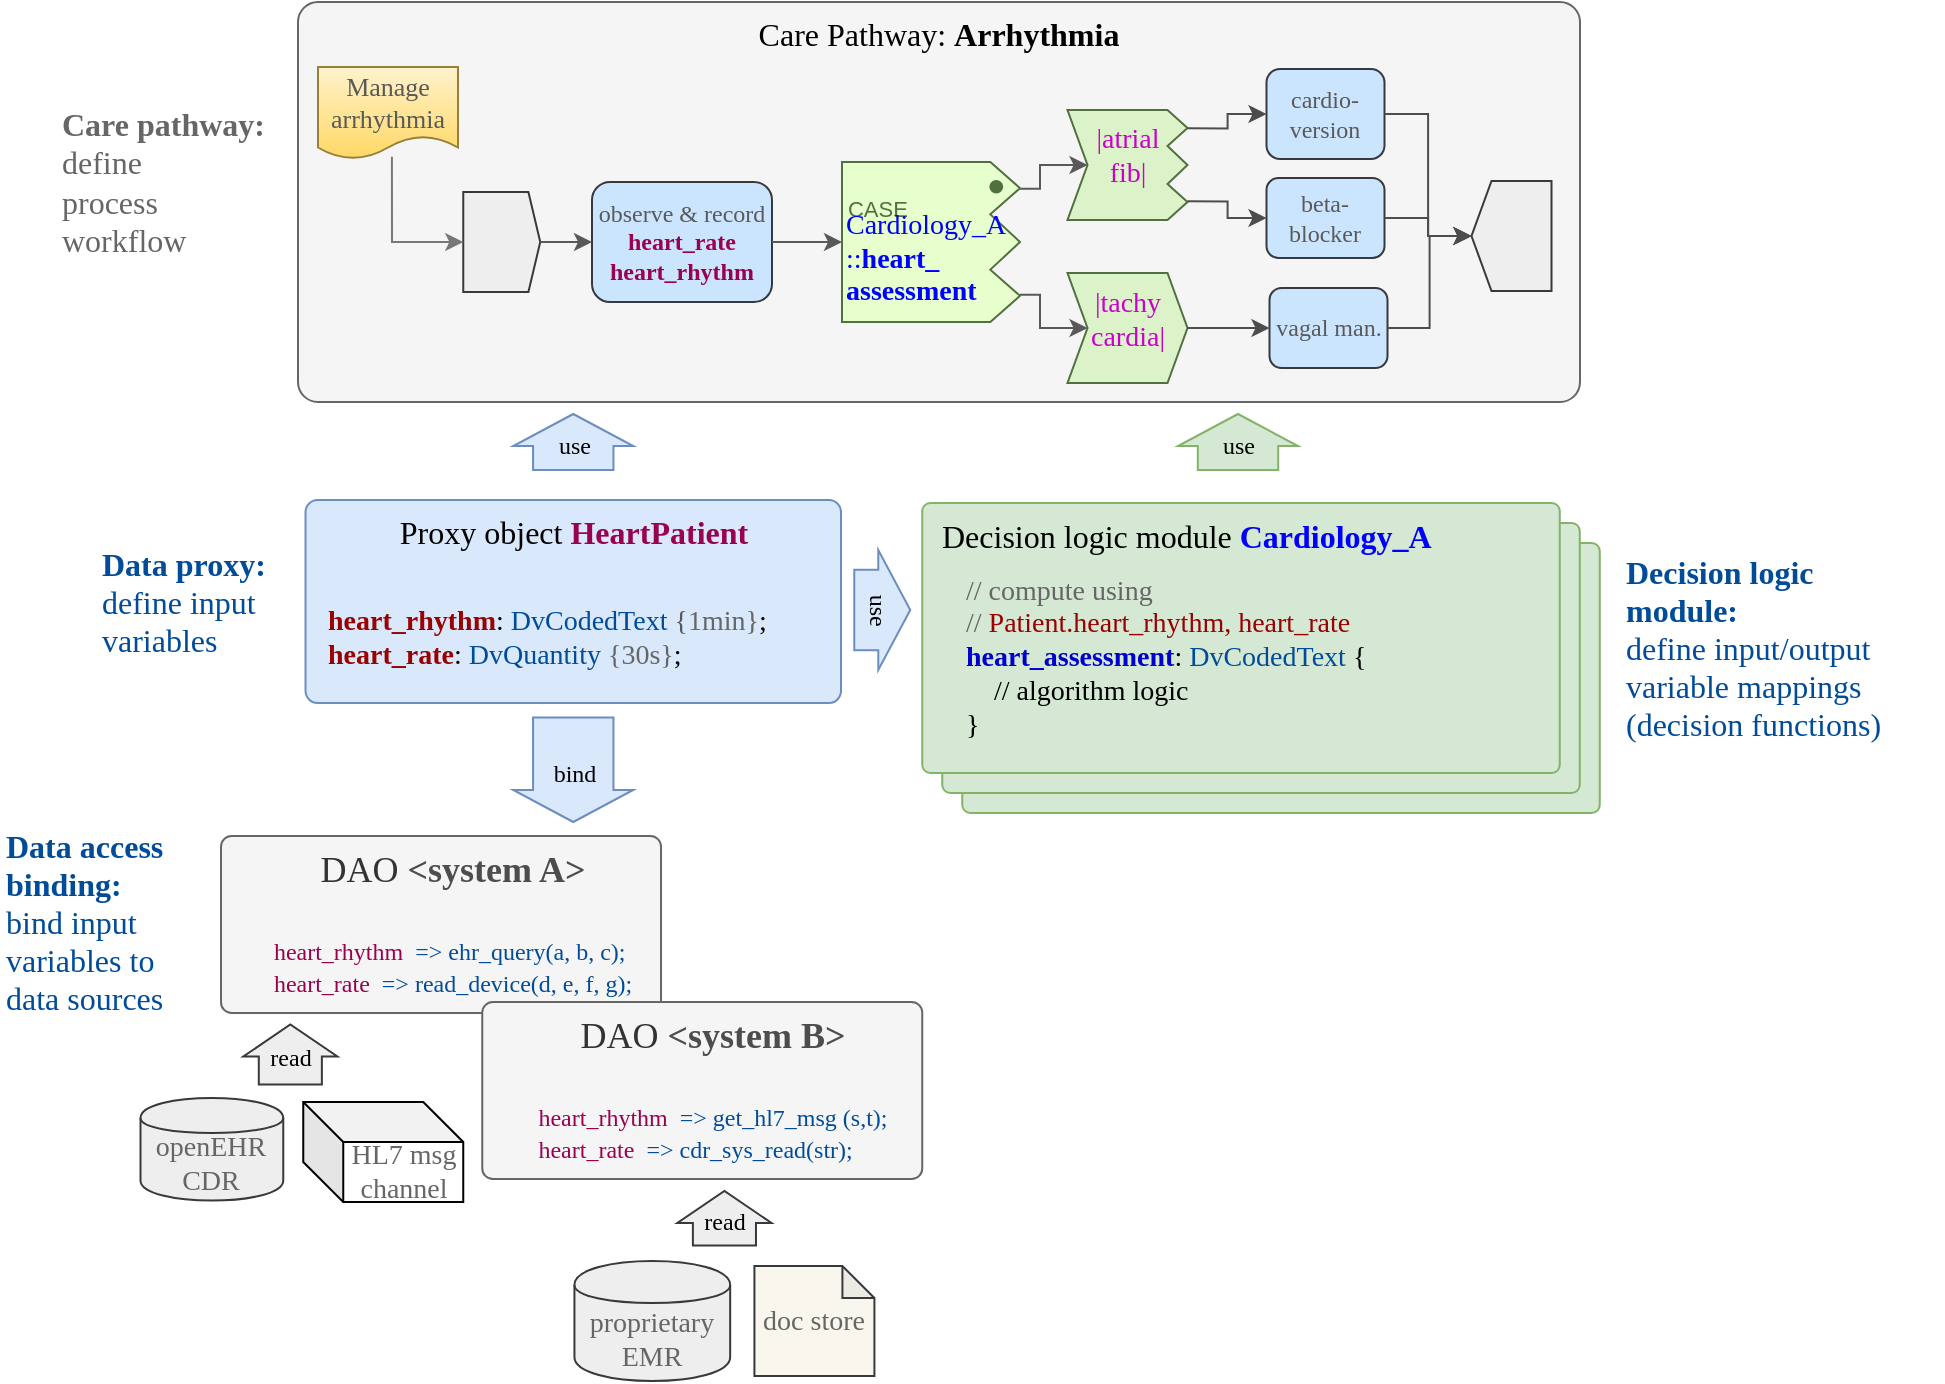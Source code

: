 <mxfile version="12.6.5" type="device"><diagram id="-mjmxiD4SZ3i_Z-_ZSI0" name="Page-1"><mxGraphModel dx="1368" dy="816" grid="1" gridSize="10" guides="1" tooltips="1" connect="1" arrows="1" fold="1" page="1" pageScale="1" pageWidth="1169" pageHeight="827" math="0" shadow="0"><root><mxCell id="0"/><mxCell id="1" parent="0"/><mxCell id="16MvoikH8xTGFlD27zRF-4" value="&lt;div style=&quot;text-align: center ; font-size: 18px&quot;&gt;&lt;br&gt;&lt;/div&gt;" style="rounded=1;whiteSpace=wrap;html=1;fontSize=18;arcSize=3;verticalAlign=top;fillColor=#d5e8d4;strokeColor=#82b366;align=left;spacingLeft=8;fontFamily=Tahoma;" parent="1" vertex="1"><mxGeometry x="600.13" y="310.5" width="318.75" height="135" as="geometry"/></mxCell><mxCell id="16MvoikH8xTGFlD27zRF-3" value="&lt;div style=&quot;text-align: center ; font-size: 18px&quot;&gt;&lt;br&gt;&lt;/div&gt;" style="rounded=1;whiteSpace=wrap;html=1;fontSize=18;arcSize=3;verticalAlign=top;fillColor=#d5e8d4;strokeColor=#82b366;align=left;spacingLeft=8;fontFamily=Tahoma;" parent="1" vertex="1"><mxGeometry x="590.13" y="300.5" width="318.75" height="135" as="geometry"/></mxCell><mxCell id="RvP3062w9t06JpOHgTbH-61" value="Proxy object&amp;nbsp;&lt;font color=&quot;#99004d&quot; style=&quot;font-size: 16px&quot;&gt;&lt;b style=&quot;font-size: 16px&quot;&gt;HeartPatient&lt;/b&gt;&lt;/font&gt;" style="rounded=1;whiteSpace=wrap;html=1;fontSize=16;arcSize=6;verticalAlign=top;fillColor=#dae8fc;strokeColor=#6c8ebf;fontFamily=Tahoma;" parent="1" vertex="1"><mxGeometry x="271.755" y="289" width="267.75" height="101.5" as="geometry"/></mxCell><mxCell id="RvP3062w9t06JpOHgTbH-71" value="&lt;div style=&quot;text-align: center ; font-size: 16px&quot;&gt;Decision logic module&amp;nbsp;&lt;b style=&quot;font-size: 16px&quot;&gt;&lt;font color=&quot;#0000ff&quot; style=&quot;font-size: 16px&quot;&gt;Cardiology_A&lt;/font&gt;&lt;/b&gt;&lt;/div&gt;&lt;font color=&quot;#595959&quot; style=&quot;font-size: 16px&quot;&gt;&lt;div style=&quot;text-align: center ; font-size: 16px&quot;&gt;&lt;span style=&quot;font-size: 16px&quot;&gt;&amp;nbsp; &amp;nbsp; &amp;nbsp; &amp;nbsp; &amp;nbsp;&lt;/span&gt;&lt;span style=&quot;font-size: 16px&quot;&gt;&amp;nbsp; &amp;nbsp; &amp;nbsp; &amp;nbsp;&lt;/span&gt;&lt;/div&gt;&lt;/font&gt;" style="rounded=1;whiteSpace=wrap;html=1;fontSize=16;arcSize=3;verticalAlign=top;fillColor=#d5e8d4;strokeColor=#82b366;align=left;spacingLeft=8;fontFamily=Tahoma;" parent="1" vertex="1"><mxGeometry x="580.13" y="290.5" width="318.75" height="135" as="geometry"/></mxCell><mxCell id="dO6ojmiXCGP0qlEIDVPj-18" value="DAO&amp;nbsp;&lt;b&gt;&lt;font color=&quot;#4d4d4d&quot;&gt;&amp;lt;system A&amp;gt;&lt;/font&gt;&lt;/b&gt;&lt;br&gt;&lt;font style=&quot;font-size: 14px&quot;&gt;&lt;br&gt;&lt;div style=&quot;text-align: left&quot;&gt;&lt;font color=&quot;#99004d&quot; style=&quot;font-size: 12px ; color: rgb(153 , 0 , 77)&quot;&gt;heart_rhythm&lt;/font&gt;&lt;font color=&quot;#004c99&quot; style=&quot;font-size: 12px&quot;&gt;&amp;nbsp;&lt;/font&gt;&lt;font color=&quot;#004c99&quot; style=&quot;font-size: 12px&quot;&gt;&amp;nbsp;&lt;/font&gt;&lt;font color=&quot;#004c99&quot; style=&quot;font-size: 12px&quot;&gt;=&amp;gt; ehr_query(a, b, c);&lt;/font&gt;&lt;br&gt;&lt;/div&gt;&lt;/font&gt;&lt;span style=&quot;color: rgb(153 , 0 , 77) ; font-size: 12px&quot;&gt;&lt;div style=&quot;text-align: left&quot;&gt;&lt;span&gt;heart_rate&amp;nbsp;&lt;/span&gt;&lt;font color=&quot;#004c99&quot;&gt;&amp;nbsp;&lt;/font&gt;&lt;font color=&quot;#004c99&quot;&gt;=&amp;gt; read_device(d, e, f, g);&lt;/font&gt;&lt;/div&gt;&lt;/span&gt;&lt;span style=&quot;color: rgb(153 , 0 , 77) ; font-size: 12px&quot;&gt;&lt;div style=&quot;text-align: left&quot;&gt;&lt;br&gt;&lt;/div&gt;&lt;/span&gt;" style="rounded=1;whiteSpace=wrap;html=1;fontSize=18;arcSize=6;verticalAlign=top;fillColor=#f5f5f5;strokeColor=#666666;spacingLeft=11;fontFamily=Tahoma;fontColor=#333333;" parent="1" vertex="1"><mxGeometry x="229.51" y="457" width="220" height="88.5" as="geometry"/></mxCell><mxCell id="16MvoikH8xTGFlD27zRF-5" value="&lt;b&gt;Decision logic &lt;br&gt;module:&lt;/b&gt;&lt;br&gt;define input/output&amp;nbsp;&lt;br style=&quot;font-size: 16px&quot;&gt;variable mappings &lt;br style=&quot;font-size: 16px&quot;&gt;(decision functions)" style="text;html=1;align=left;verticalAlign=middle;resizable=0;points=[];autosize=1;fontSize=16;fontColor=#004C99;fontFamily=Tahoma;" parent="1" vertex="1"><mxGeometry x="930" y="313" width="160" height="100" as="geometry"/></mxCell><mxCell id="16MvoikH8xTGFlD27zRF-6" value="&lt;b&gt;Data proxy:&lt;/b&gt;&lt;br&gt;define input &lt;br&gt;variables" style="text;html=1;align=left;verticalAlign=middle;resizable=0;points=[];autosize=1;fontSize=16;fontColor=#004C99;fontFamily=Tahoma;" parent="1" vertex="1"><mxGeometry x="168" y="309.75" width="110" height="60" as="geometry"/></mxCell><mxCell id="16MvoikH8xTGFlD27zRF-7" value="&lt;b&gt;Data access &lt;br&gt;binding:&lt;/b&gt;&lt;br&gt;bind input &lt;br&gt;variables to&lt;br&gt;data sources" style="text;html=1;align=left;verticalAlign=middle;resizable=0;points=[];autosize=1;fontSize=16;fontColor=#004C99;fontFamily=Tahoma;" parent="1" vertex="1"><mxGeometry x="119.51" y="450" width="110" height="100" as="geometry"/></mxCell><mxCell id="16MvoikH8xTGFlD27zRF-8" value="&lt;font style=&quot;font-size: 12px&quot;&gt;use&lt;/font&gt;" style="html=1;shadow=0;dashed=0;align=center;verticalAlign=middle;shape=mxgraph.arrows2.arrow;dy=0.33;dx=16;direction=south;notch=0;fontSize=18;fillColor=#d5e8d4;strokeColor=#82b366;flipV=1;fontFamily=Tahoma;" parent="1" vertex="1"><mxGeometry x="708.005" y="246" width="60" height="28" as="geometry"/></mxCell><mxCell id="16MvoikH8xTGFlD27zRF-10" value="&lt;font style=&quot;font-size: 12px&quot;&gt;bind&lt;/font&gt;" style="html=1;shadow=0;dashed=0;align=center;verticalAlign=middle;shape=mxgraph.arrows2.arrow;dy=0.33;dx=16;direction=south;notch=0;fontSize=18;fillColor=#dae8fc;strokeColor=#6c8ebf;flipV=0;fontFamily=Tahoma;" parent="1" vertex="1"><mxGeometry x="375.63" y="397.75" width="60" height="52.25" as="geometry"/></mxCell><mxCell id="16MvoikH8xTGFlD27zRF-11" value="DAO&amp;nbsp;&lt;b&gt;&lt;font color=&quot;#4d4d4d&quot;&gt;&amp;lt;system B&amp;gt;&lt;/font&gt;&lt;/b&gt;&lt;br&gt;&lt;font style=&quot;font-size: 14px&quot;&gt;&lt;br&gt;&lt;div style=&quot;text-align: left&quot;&gt;&lt;font color=&quot;#99004d&quot; style=&quot;font-size: 12px ; color: rgb(153 , 0 , 77)&quot;&gt;heart_rhythm&lt;/font&gt;&lt;font color=&quot;#004c99&quot; style=&quot;font-size: 12px&quot;&gt;&amp;nbsp;&lt;/font&gt;&lt;font color=&quot;#004c99&quot; style=&quot;font-size: 12px&quot;&gt;&amp;nbsp;&lt;/font&gt;&lt;font color=&quot;#004c99&quot; style=&quot;font-size: 12px&quot;&gt;=&amp;gt; get_hl7_msg (s,t);&lt;/font&gt;&lt;br&gt;&lt;/div&gt;&lt;/font&gt;&lt;span style=&quot;color: rgb(153 , 0 , 77) ; font-size: 12px&quot;&gt;&lt;div style=&quot;text-align: left&quot;&gt;&lt;span&gt;heart_rate&amp;nbsp;&lt;/span&gt;&lt;font color=&quot;#004c99&quot;&gt;&amp;nbsp;&lt;/font&gt;&lt;font color=&quot;#004c99&quot;&gt;=&amp;gt; cdr_sys_read(str);&lt;/font&gt;&lt;/div&gt;&lt;/span&gt;&lt;span style=&quot;color: rgb(153 , 0 , 77) ; font-size: 12px&quot;&gt;&lt;div style=&quot;text-align: left&quot;&gt;&lt;br&gt;&lt;/div&gt;&lt;/span&gt;" style="rounded=1;whiteSpace=wrap;html=1;fontSize=18;arcSize=6;verticalAlign=top;fillColor=#f5f5f5;strokeColor=#666666;spacingLeft=11;fontFamily=Tahoma;fontColor=#333333;" parent="1" vertex="1"><mxGeometry x="360.13" y="540" width="220" height="88.5" as="geometry"/></mxCell><mxCell id="16MvoikH8xTGFlD27zRF-13" value="openEHR CDR" style="shape=cylinder;whiteSpace=wrap;html=1;boundedLbl=1;backgroundOutline=1;fontSize=14;fillColor=#eeeeee;strokeColor=#36393d;fontColor=#666666;fontFamily=Tahoma;" parent="1" vertex="1"><mxGeometry x="189.25" y="588" width="71.38" height="51.25" as="geometry"/></mxCell><mxCell id="16MvoikH8xTGFlD27zRF-15" value="HL7 msg channel" style="shape=cube;whiteSpace=wrap;html=1;boundedLbl=1;backgroundOutline=1;darkOpacity=0.05;darkOpacity2=0.1;fontSize=14;fontColor=#666666;fontFamily=Tahoma;" parent="1" vertex="1"><mxGeometry x="270.63" y="590" width="80" height="50" as="geometry"/></mxCell><mxCell id="16MvoikH8xTGFlD27zRF-16" value="proprietary EMR" style="shape=cylinder;whiteSpace=wrap;html=1;boundedLbl=1;backgroundOutline=1;fontSize=14;fillColor=#eeeeee;strokeColor=#36393d;fontColor=#666666;fontFamily=Tahoma;" parent="1" vertex="1"><mxGeometry x="406.22" y="669.5" width="77.87" height="60" as="geometry"/></mxCell><mxCell id="16MvoikH8xTGFlD27zRF-17" value="doc store" style="shape=note;whiteSpace=wrap;html=1;backgroundOutline=1;darkOpacity=0.05;fontSize=14;size=16;fillColor=#f9f7ed;strokeColor=#36393d;fontColor=#666666;fontFamily=Tahoma;" parent="1" vertex="1"><mxGeometry x="496.21" y="672" width="60" height="55" as="geometry"/></mxCell><mxCell id="16MvoikH8xTGFlD27zRF-20" value="&lt;b&gt;Care pathway:&lt;/b&gt;&lt;br&gt;define &lt;br&gt;process&lt;br&gt;workflow" style="text;html=1;align=left;verticalAlign=middle;resizable=0;points=[];autosize=1;fontSize=16;fontColor=#666666;fontFamily=Tahoma;" parent="1" vertex="1"><mxGeometry x="148" y="90" width="130" height="80" as="geometry"/></mxCell><mxCell id="16MvoikH8xTGFlD27zRF-21" value="&lt;font style=&quot;font-size: 12px&quot;&gt;read&lt;/font&gt;" style="html=1;shadow=0;dashed=0;align=center;verticalAlign=middle;shape=mxgraph.arrows2.arrow;dy=0.33;dx=16;direction=south;notch=0;fontSize=18;fillColor=#eeeeee;strokeColor=#36393d;flipV=1;fontFamily=Tahoma;" parent="1" vertex="1"><mxGeometry x="240.63" y="551.25" width="47.07" height="30" as="geometry"/></mxCell><mxCell id="16MvoikH8xTGFlD27zRF-22" value="&lt;font style=&quot;font-size: 12px&quot;&gt;read&lt;/font&gt;" style="html=1;shadow=0;dashed=0;align=center;verticalAlign=middle;shape=mxgraph.arrows2.arrow;dy=0.33;dx=16;direction=south;notch=0;fontSize=18;fillColor=#eeeeee;strokeColor=#36393d;flipV=1;fontFamily=Tahoma;" parent="1" vertex="1"><mxGeometry x="457.68" y="634.5" width="47.07" height="27.25" as="geometry"/></mxCell><mxCell id="RvP3062w9t06JpOHgTbH-34" value="&lt;font color=&quot;#000000&quot; style=&quot;font-size: 16px;&quot;&gt;Care Pathway: &lt;b style=&quot;font-size: 16px;&quot;&gt;Arrhythmia&lt;/b&gt;&lt;/font&gt;" style="rounded=1;whiteSpace=wrap;html=1;fontSize=16;arcSize=5;fillColor=#f5f5f5;strokeColor=#666666;verticalAlign=top;fontColor=#333333;fontFamily=Tahoma;" parent="1" vertex="1"><mxGeometry x="268" y="40" width="641" height="200" as="geometry"/></mxCell><mxCell id="RvP3062w9t06JpOHgTbH-6" value="observe &amp;amp; record&lt;br&gt;&lt;b style=&quot;color: rgb(0, 0, 0); text-align: left;&quot;&gt;&lt;font color=&quot;#99004d&quot;&gt;heart_rate&lt;/font&gt;&lt;/b&gt;&lt;b&gt;&lt;font color=&quot;#99004d&quot;&gt;&lt;br&gt;&lt;/font&gt;&lt;/b&gt;&lt;b&gt;&lt;font color=&quot;#99004d&quot;&gt;heart_rhythm&lt;/font&gt;&lt;br&gt;&lt;/b&gt;" style="shape=ext;rounded=1;html=1;whiteSpace=wrap;shadow=0;glass=0;comic=0;labelBackgroundColor=none;strokeColor=#36393d;strokeWidth=1;fillColor=#cce5ff;fontFamily=Tahoma;fontSize=12;align=center;fontColor=#595959;" parent="1" vertex="1"><mxGeometry x="415" y="130" width="90" height="60" as="geometry"/></mxCell><mxCell id="RvP3062w9t06JpOHgTbH-7" value="" style="endArrow=classic;html=1;labelBackgroundColor=none;strokeColor=#595959;strokeWidth=1;fontFamily=Tahoma;fontSize=14;fontColor=#525252;entryX=0;entryY=0.5;exitX=1;exitY=0.5;fillColor=#f5f5f5;gradientColor=#b3b3b3;entryDx=0;entryDy=0;exitDx=0;exitDy=0;" parent="1" source="RvP3062w9t06JpOHgTbH-6" target="dO6ojmiXCGP0qlEIDVPj-1" edge="1"><mxGeometry width="50" height="50" relative="1" as="geometry"><mxPoint x="525.25" y="160" as="sourcePoint"/><mxPoint x="547.75" y="159.5" as="targetPoint"/></mxGeometry></mxCell><mxCell id="RvP3062w9t06JpOHgTbH-8" value="&lt;br style=&quot;font-size: 12px&quot;&gt;" style="shape=stencil(tZTbDoMgDIafhtsFbdz9wrb3YK5OMgYG2Onth6DJnLrsoIkx6f/br4UiBJgteYUkpSWBNUlToP7lw2sMl1kMua0wd1G7cCP4TmJ0rDP6iFexdw1BqBKNcLULG0JX/pv6AZZrpTxEaGU7zpPvYVwon0tvEdZ0c+9Eleef0KGJahLU7efMRTYDNZmj0y6z7XvaTieidntNZpnUNNTkRyYwr4wdYmA7nh8PRp/VfrCTitc/SM9o7ZO+4PtjP7TANlsK9ZSdDZ3vz9OXL5ue/Vcevq1Pv03PpbY/bF6YZ28sQR2ZJbBCG3wz5EJIGS/EsZLDbijaYwc13s9BeAA=);whiteSpace=wrap;html=1;fillColor=#eeeeee;fontSize=12;strokeColor=#36393d;fontFamily=Tahoma;" parent="1" vertex="1"><mxGeometry x="350.63" y="135" width="38.5" height="50" as="geometry"/></mxCell><mxCell id="RvP3062w9t06JpOHgTbH-3" value="" style="endArrow=classic;html=1;labelBackgroundColor=none;strokeColor=#595959;strokeWidth=1;fontFamily=Tahoma;fontSize=14;fontColor=#525252;exitX=1;exitY=0.5;fillColor=#f5f5f5;gradientColor=#b3b3b3;fontStyle=0;entryX=0;entryY=0.5;exitDx=0;exitDy=0;" parent="1" source="RvP3062w9t06JpOHgTbH-8" target="RvP3062w9t06JpOHgTbH-6" edge="1"><mxGeometry width="50" height="50" relative="1" as="geometry"><mxPoint x="425.25" y="167.5" as="sourcePoint"/><mxPoint x="427.75" y="123.5" as="targetPoint"/></mxGeometry></mxCell><mxCell id="RvP3062w9t06JpOHgTbH-13" value="&lt;font color=&quot;#cc00cc&quot; style=&quot;font-size: 14px;&quot;&gt;|tachy&lt;br style=&quot;font-size: 14px;&quot;&gt;cardia|&lt;/font&gt;" style="shape=stencil(tZXtboMgFIavhr8LH0Oznwtd74NSNkkpGLTtdvc7iiZlfmzVmRjNeY/vwzG8RMREVchSI4oLxHaIUs7hBuUtlhmOpaxKreqoXWUw8mB17FR18Cd9M8e6IxhX6GDqpsveEH6Fd5qLCeWdA4jxrko6d32ASePAiz8jrFv+K6lK4J91rUNUSavu/8584htQySaTkixPuf3sP8h43bQT1IfnTahkk936HypZyGQClKkgM3GQ6vQR/MUdRyd5N9Yqb32AMj7bhRBlO7Gn4mXmI+IxGzdzkuPnuQSUsjmcg0bfPvurnj9yY9jebY27c/N19iy107zb/cUD8Ef9K+1kwQco6ys9tXegD7avVSeyBinzQf8Swpim+ayNRn/AbtX4D2mFbw==);whiteSpace=wrap;html=1;fillColor=#d5e8d4;strokeColor=#82b366;gradientColor=#97d077;fontSize=14;fontColor=#0000F0;verticalAlign=top;fontStyle=0;fontFamily=Tahoma;" parent="1" vertex="1"><mxGeometry x="652.75" y="175.5" width="60" height="55" as="geometry"/></mxCell><mxCell id="RvP3062w9t06JpOHgTbH-15" value="cardio-version" style="shape=stencil(tZThCoIwFIWfZn9jcwj9jVXvsfSaQ9tkrqy3b+4atFKJUJDBPUe/e9h2JVy0pWyAJLQkfE+SJE394ssOyy3FUrYNZA61m7RKnmpAp3XWVNCp3A0EpUuwyvUuPxC68+/0DxeZ0dpDlNFt5Lz5HiaV9t/SO8KG9o+oajz/Ag4sqiyox9+Zm3QFKlsjacx85V426ULUOCtb5aSWobI/mVx4ZeoSc3GSWXW25qrz0STBsf0QzV/uj8GLx3Ik0ERbLgpjYSZPoeoaZ3dq78bd0PSLHVT8lQThCQ==);whiteSpace=wrap;html=1;fontSize=12;align=center;fillColor=#cce5ff;strokeColor=#36393d;fontColor=#595959;fontFamily=Tahoma;" parent="1" vertex="1"><mxGeometry x="752.25" y="73.5" width="59" height="45" as="geometry"/></mxCell><mxCell id="RvP3062w9t06JpOHgTbH-17" value="vagal man." style="shape=stencil(tZThCoIwFIWfZn9jcwj9jVXvsfSaQ9tkrqy3b+4atFKJUJDBPUe/e9h2JVy0pWyAJLQkfE+SJE394ssOyy3FUrYNZA61m7RKnmpAp3XWVNCp3A0EpUuwyvUuPxC68+/0DxeZ0dpDlNFt5Lz5HiaV9t/SO8KG9o+oajz/Ag4sqiyox9+Zm3QFKlsjacx85V426ULUOCtb5aSWobI/mVx4ZeoSc3GSWXW25qrz0STBsf0QzV/uj8GLx3Ik0ERbLgpjYSZPoeoaZ3dq78bd0PSLHVT8lQThCQ==);whiteSpace=wrap;html=1;fontSize=12;align=center;fillColor=#cce5ff;strokeColor=#36393d;fontColor=#595959;fontFamily=Tahoma;" parent="1" vertex="1"><mxGeometry x="753.75" y="183" width="59" height="40" as="geometry"/></mxCell><mxCell id="RvP3062w9t06JpOHgTbH-12" style="edgeStyle=orthogonalEdgeStyle;rounded=0;orthogonalLoop=1;jettySize=auto;html=1;exitX=1;exitY=0.5;exitDx=0;exitDy=0;fontSize=12;strokeColor=#4D4D4D;fontFamily=Tahoma;" parent="1" source="RvP3062w9t06JpOHgTbH-13" target="RvP3062w9t06JpOHgTbH-17" edge="1"><mxGeometry relative="1" as="geometry"/></mxCell><mxCell id="RvP3062w9t06JpOHgTbH-19" value="&lt;span style=&quot;font-size: 14px;&quot;&gt;&lt;font style=&quot;font-size: 14px;&quot; color=&quot;#cc00cc&quot;&gt;|atrial &lt;br style=&quot;font-size: 14px;&quot;&gt;fib|&lt;/font&gt;&lt;/span&gt;" style="shape=stencil(tZXbcoIwEIafJrdODgbsZSfW94iYlowxYQLV+vZdCHbkWDU6w8DsLvvtD+w/ICbKXBYKUZwjtkaUcg4nCE8hTHAIZVmorAq5o/Rabo0KlbLybq9Oele1BG1z5XVVV9kHwu9wT30wkTlrAaKdLTuVqzrApLbQi38CrB1/7kQF8A+qUj5kSZPd3M5c8BdQSZe5IEn6JLV/pHNPf4+MIxWPU+/W26GSl3yx51D7z79iN2OZgMzUPjOxldn+y7tvuxsV86mNyZxxHsJwbQYhytZiQ8XbzHMEt403c5Li5dwSFLL26KBwKR/cUc07bwx76TbaXnXzuPak2z79Rm6aTlZx42na7t/DClgap2CZxM3n9+qPbCcPvMDMuFJNrS7kB9vbZCesBiZzXv3jwWCmeauNOn/AbrLhT9okfgE=);whiteSpace=wrap;html=1;fillColor=#d5e8d4;strokeColor=#82b366;gradientColor=#97d077;fontSize=14;verticalAlign=top;fontStyle=0;fontFamily=Tahoma;" parent="1" vertex="1"><mxGeometry x="652.75" y="94" width="60" height="55" as="geometry"/></mxCell><mxCell id="RvP3062w9t06JpOHgTbH-9" style="edgeStyle=orthogonalEdgeStyle;rounded=0;html=1;exitX=1;exitY=0.167;exitDx=0;exitDy=0;entryX=0;entryY=0.5;entryDx=0;entryDy=0;jettySize=auto;orthogonalLoop=1;strokeColor=#4D4D4D;fontFamily=Tahoma;" parent="1" source="RvP3062w9t06JpOHgTbH-19" target="RvP3062w9t06JpOHgTbH-15" edge="1"><mxGeometry relative="1" as="geometry"><mxPoint x="827.25" y="43.5" as="targetPoint"/></mxGeometry></mxCell><mxCell id="RvP3062w9t06JpOHgTbH-21" value="beta-blocker" style="shape=stencil(tZThCoIwFIWfZn9jcwj9jVXvsfSaQ9tkrqy3b+4atFKJUJDBPUe/e9h2JVy0pWyAJLQkfE+SJE394ssOyy3FUrYNZA61m7RKnmpAp3XWVNCp3A0EpUuwyvUuPxC68+/0DxeZ0dpDlNFt5Lz5HiaV9t/SO8KG9o+oajz/Ag4sqiyox9+Zm3QFKlsjacx85V426ULUOCtb5aSWobI/mVx4ZeoSc3GSWXW25qrz0STBsf0QzV/uj8GLx3Ik0ERbLgpjYSZPoeoaZ3dq78bd0PSLHVT8lQThCQ==);whiteSpace=wrap;html=1;fontSize=12;align=center;fillColor=#cce5ff;strokeColor=#36393d;fontColor=#595959;fontFamily=Tahoma;" parent="1" vertex="1"><mxGeometry x="752.25" y="128" width="59" height="40" as="geometry"/></mxCell><mxCell id="RvP3062w9t06JpOHgTbH-18" style="edgeStyle=orthogonalEdgeStyle;rounded=0;orthogonalLoop=1;jettySize=auto;html=1;exitX=1;exitY=0.83;exitDx=0;exitDy=0;entryX=0;entryY=0.5;entryDx=0;entryDy=0;strokeColor=#4D4D4D;fontSize=12;fontFamily=Tahoma;" parent="1" source="RvP3062w9t06JpOHgTbH-19" target="RvP3062w9t06JpOHgTbH-21" edge="1"><mxGeometry relative="1" as="geometry"/></mxCell><mxCell id="RvP3062w9t06JpOHgTbH-29" value="" style="shape=stencil(tZRhb4MgEIZ/DV8bhdplHxfX/Q9K2SSlYIC127/vyWkiEdtmU2PUe8/34cQDwmrf8FYSWjSEvRNKqwouEF4x3BYYct9KEVC7cKf4QUvM+ODsSV7VMfQEZRrpVOiybE+KN3inO1ktrDEAUdb4JDPKA4wrA97iB2H98L9J1AL/LIN0qJZR/XieualWoJZrVJoyh7qXrXQhalprucqfWoZa/pHJalDmmpjVBy5OX85+m2O2kk+ltbDaOgjxHgcilO3jcecjcInlzWzHXvvnvLnl3cKcJIb02V7kaGpy6y3HHexamZF9u6i934qe95f/9Kd2+rJ5DBDaejk39aBPZj+qM60CTWKdfNBD2Az3WyXbuRN2VHH7j8IN);whiteSpace=wrap;html=1;fillColor=#f5f5f5;gradientColor=#b3b3b3;fontSize=11;strokeColor=#666666;fontFamily=Tahoma;" parent="1" vertex="1"><mxGeometry x="854.75" y="129.5" width="40" height="55" as="geometry"/></mxCell><mxCell id="RvP3062w9t06JpOHgTbH-14" style="edgeStyle=orthogonalEdgeStyle;rounded=0;orthogonalLoop=1;jettySize=auto;html=1;exitX=1;exitY=0.5;exitDx=0;exitDy=0;entryX=0;entryY=0.5;entryDx=0;entryDy=0;strokeColor=#4D4D4D;fontSize=12;fontFamily=Tahoma;" parent="1" source="RvP3062w9t06JpOHgTbH-15" target="RvP3062w9t06JpOHgTbH-29" edge="1"><mxGeometry relative="1" as="geometry"><mxPoint x="831.75" y="169.685" as="targetPoint"/></mxGeometry></mxCell><mxCell id="RvP3062w9t06JpOHgTbH-16" style="edgeStyle=orthogonalEdgeStyle;rounded=0;orthogonalLoop=1;jettySize=auto;html=1;exitX=1;exitY=0.5;exitDx=0;exitDy=0;entryX=0;entryY=0.5;entryDx=0;entryDy=0;strokeColor=#4D4D4D;fontSize=12;fontFamily=Tahoma;" parent="1" source="RvP3062w9t06JpOHgTbH-17" target="RvP3062w9t06JpOHgTbH-29" edge="1"><mxGeometry relative="1" as="geometry"><mxPoint x="829.75" y="87.5" as="targetPoint"/></mxGeometry></mxCell><mxCell id="RvP3062w9t06JpOHgTbH-20" style="edgeStyle=orthogonalEdgeStyle;rounded=0;orthogonalLoop=1;jettySize=auto;html=1;exitX=1;exitY=0.5;exitDx=0;exitDy=0;entryX=0;entryY=0.5;entryDx=0;entryDy=0;strokeColor=#4D4D4D;fontSize=12;fontFamily=Tahoma;" parent="1" source="RvP3062w9t06JpOHgTbH-21" target="RvP3062w9t06JpOHgTbH-29" edge="1"><mxGeometry relative="1" as="geometry"><mxPoint x="831.75" y="206.315" as="targetPoint"/></mxGeometry></mxCell><mxCell id="RvP3062w9t06JpOHgTbH-30" value="&lt;div style=&quot;text-align: center&quot;&gt;Manage arrhythmia&lt;/div&gt;" style="shape=document;whiteSpace=wrap;html=1;boundedLbl=1;shadow=0;glass=0;comic=0;labelBackgroundColor=none;strokeColor=#96803C;strokeWidth=1;fillColor=#fff2cc;fontFamily=Tahoma;fontSize=13;align=center;fontStyle=0;size=0.25;gradientColor=#ffd966;fontColor=#595959;" parent="1" vertex="1"><mxGeometry x="278" y="72.5" width="70" height="46" as="geometry"/></mxCell><mxCell id="RvP3062w9t06JpOHgTbH-1" style="edgeStyle=orthogonalEdgeStyle;rounded=0;html=1;entryX=0;entryY=0.5;entryDx=0;entryDy=0;jettySize=auto;orthogonalLoop=1;fontSize=12;strokeWidth=1;strokeColor=#787878;exitX=0.528;exitY=0.975;exitDx=0;exitDy=0;exitPerimeter=0;fontFamily=Tahoma;" parent="1" source="RvP3062w9t06JpOHgTbH-30" target="RvP3062w9t06JpOHgTbH-8" edge="1"><mxGeometry relative="1" as="geometry"><mxPoint x="322.25" y="116.5" as="sourcePoint"/><Array as="points"><mxPoint x="315" y="160"/></Array></mxGeometry></mxCell><mxCell id="RvP3062w9t06JpOHgTbH-33" style="edgeStyle=orthogonalEdgeStyle;rounded=0;orthogonalLoop=1;jettySize=auto;html=1;exitX=1;exitY=0.83;exitDx=0;exitDy=0;entryX=0.167;entryY=0.5;entryDx=0;entryDy=0;entryPerimeter=0;fontSize=12;strokeColor=#595959;fontFamily=Tahoma;" parent="1" source="dO6ojmiXCGP0qlEIDVPj-1" target="RvP3062w9t06JpOHgTbH-13" edge="1"><mxGeometry relative="1" as="geometry"><Array as="points"><mxPoint x="639" y="186"/><mxPoint x="639" y="203"/></Array><mxPoint x="592.75" y="177.65" as="sourcePoint"/></mxGeometry></mxCell><mxCell id="RvP3062w9t06JpOHgTbH-10" style="edgeStyle=orthogonalEdgeStyle;rounded=0;orthogonalLoop=1;jettySize=auto;html=1;exitX=1;exitY=0.167;exitDx=0;exitDy=0;entryX=0.167;entryY=0.5;entryDx=0;entryDy=0;entryPerimeter=0;fontSize=14;strokeColor=#595959;fontFamily=Tahoma;" parent="1" source="dO6ojmiXCGP0qlEIDVPj-1" target="RvP3062w9t06JpOHgTbH-19" edge="1"><mxGeometry relative="1" as="geometry"><mxPoint x="647.75" y="189" as="targetPoint"/><mxPoint x="592.75" y="141.185" as="sourcePoint"/><Array as="points"><mxPoint x="639" y="133"/><mxPoint x="639" y="122"/></Array></mxGeometry></mxCell><mxCell id="dO6ojmiXCGP0qlEIDVPj-1" value="&lt;font color=&quot;#0000ff&quot; style=&quot;font-size: 14px&quot;&gt;&lt;br style=&quot;font-size: 14px&quot;&gt;Cardiology_A&lt;br style=&quot;font-size: 14px&quot;&gt;::&lt;b style=&quot;font-size: 14px&quot;&gt;heart_&lt;br&gt;assessment&lt;br&gt;&lt;/b&gt;&lt;/font&gt;" style="shape=stencil(tVbbjoMgEP0aXxuFot3HhrU/sF9ALV1JKRikl/37Rccm0kpv2sRoZsZz5ihz0AjTumQVj1BcRvg7QogQd3LhCcI0hpDVFS8s5I7MCLaWHCq1NXrHT2JjOwahSm6Ebao4j+Klu6c5MC20Uo5EaFV7lV7dkTGhHDY+A1nX/s+LKse/55YbyCZtdvU854x8gDXxOWdJmk2j9oqXfETtNKy+1uQjqzUN6/XzL/DTtJi6TGiWMV2zYvdr9EFtBsVshZSFltq4EK5towjhPF2tKL3zHOC0YTBJsnge3wFXrPHnTeFS3usjv++6IdoLWgrVQ5Nx8NSHf43rnizGtUdZN39vK8DZOAXzdFx/8qr+l+GF1DUPDZ7L38xemw0YxVlEG/7AQWCFUMutVvZNm1h+bnYJxw8YuvzJ4XV0Lwf504Ue+jUoMrgRPBTJpRRVHV7xdOZ/xOcQlf0oLGpYdrtkNyvTZuEPok38Aw==);whiteSpace=wrap;html=1;fontSize=14;fillColor=#cdeb8b;strokeColor=#36393d;align=left;verticalAlign=middle;fontFamily=Tahoma;" parent="1" vertex="1"><mxGeometry x="540" y="120" width="89" height="80" as="geometry"/></mxCell><mxCell id="16MvoikH8xTGFlD27zRF-23" value="&lt;font style=&quot;font-size: 12px&quot;&gt;use&lt;/font&gt;" style="html=1;shadow=0;dashed=0;align=center;verticalAlign=middle;shape=mxgraph.arrows2.arrow;dy=0.33;dx=16;direction=south;notch=0;fontSize=18;fillColor=#dae8fc;strokeColor=#6c8ebf;flipV=1;fontFamily=Tahoma;" parent="1" vertex="1"><mxGeometry x="375.63" y="246" width="60" height="28" as="geometry"/></mxCell><mxCell id="16MvoikH8xTGFlD27zRF-24" value="&lt;font style=&quot;font-size: 12px&quot;&gt;use&lt;/font&gt;" style="html=1;shadow=0;dashed=0;align=center;verticalAlign=middle;shape=mxgraph.arrows2.arrow;dy=0.33;dx=16;direction=south;notch=0;fontSize=18;fillColor=#dae8fc;strokeColor=#6c8ebf;flipV=1;rotation=90;fontFamily=Tahoma;" parent="1" vertex="1"><mxGeometry x="530.135" y="330" width="60" height="28" as="geometry"/></mxCell><mxCell id="G-r-zr2X4jl4nzTnfI1M-2" value="&lt;font color=&quot;#666666&quot;&gt;// compute using&lt;br&gt;// &lt;/font&gt;&lt;font color=&quot;#990000&quot;&gt;Patient.heart_rhythm, heart_rate&lt;/font&gt;&lt;br&gt;&lt;b&gt;&lt;font color=&quot;#0000cc&quot;&gt;heart_assessment&lt;/font&gt;&lt;/b&gt;: &lt;font color=&quot;#004c99&quot;&gt;DvCodedText&lt;/font&gt; {&lt;br&gt;&amp;nbsp; &amp;nbsp; // algorithm logic&lt;br&gt;}" style="text;html=1;align=left;verticalAlign=middle;resizable=0;points=[];autosize=1;fontSize=14;fontFamily=Tahoma;" parent="1" vertex="1"><mxGeometry x="600.13" y="323" width="250" height="90" as="geometry"/></mxCell><mxCell id="G-r-zr2X4jl4nzTnfI1M-4" value="&lt;font style=&quot;font-size: 14px&quot;&gt;&lt;b&gt;&lt;font color=&quot;#990000&quot;&gt;heart_rhythm&lt;/font&gt;&lt;/b&gt;: &lt;font color=&quot;#004c99&quot;&gt;DvCodedText&lt;/font&gt;&amp;nbsp;&lt;font color=&quot;#595959&quot;&gt;{&lt;/font&gt;&lt;font color=&quot;#666666&quot;&gt;1min}&lt;/font&gt;;&lt;br&gt;&lt;font color=&quot;#990000&quot;&gt;&lt;b&gt;heart_rate&lt;/b&gt;&lt;/font&gt;: &lt;font color=&quot;#004c99&quot;&gt;DvQuantity&lt;/font&gt; &lt;font color=&quot;#666666&quot;&gt;{30s}&lt;/font&gt;;&lt;br&gt;&lt;/font&gt;" style="text;html=1;align=left;verticalAlign=middle;resizable=0;points=[];autosize=1;fontSize=12;fontFamily=Tahoma;" parent="1" vertex="1"><mxGeometry x="280.63" y="343" width="260" height="30" as="geometry"/></mxCell></root></mxGraphModel></diagram></mxfile>